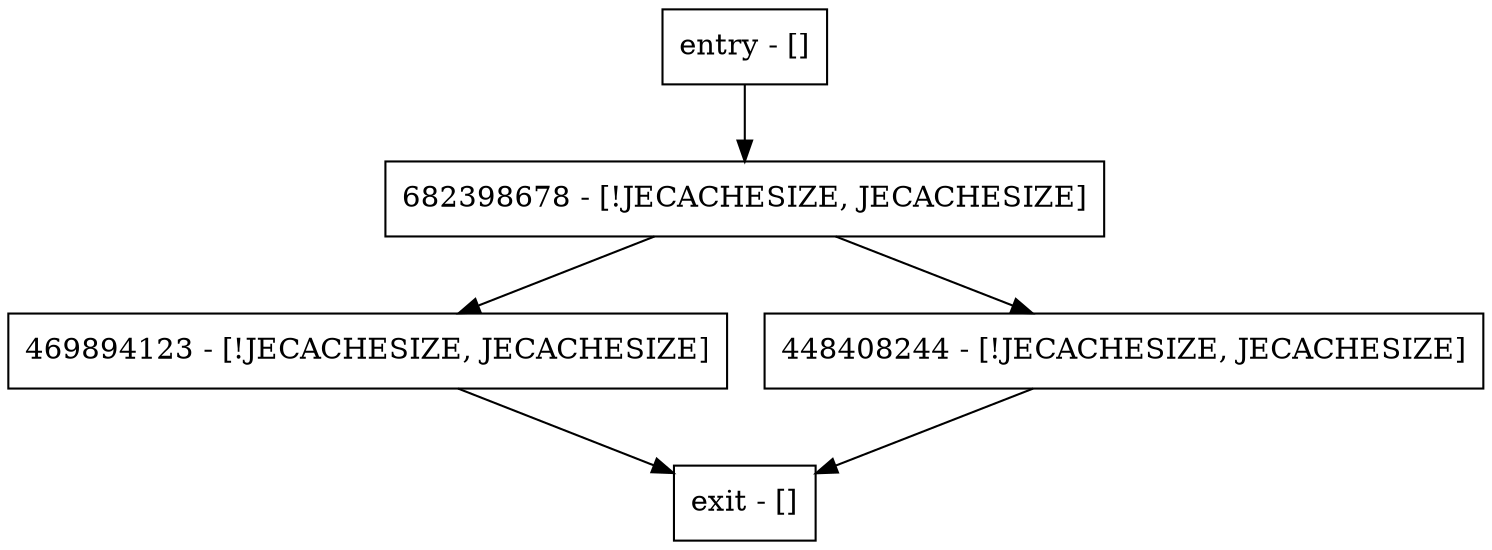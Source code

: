 digraph removeFront {
node [shape=record];
entry [label="entry - []"];
exit [label="exit - []"];
469894123 [label="469894123 - [!JECACHESIZE, JECACHESIZE]"];
448408244 [label="448408244 - [!JECACHESIZE, JECACHESIZE]"];
682398678 [label="682398678 - [!JECACHESIZE, JECACHESIZE]"];
entry;
exit;
entry -> 682398678;
469894123 -> exit;
448408244 -> exit;
682398678 -> 469894123;
682398678 -> 448408244;
}

